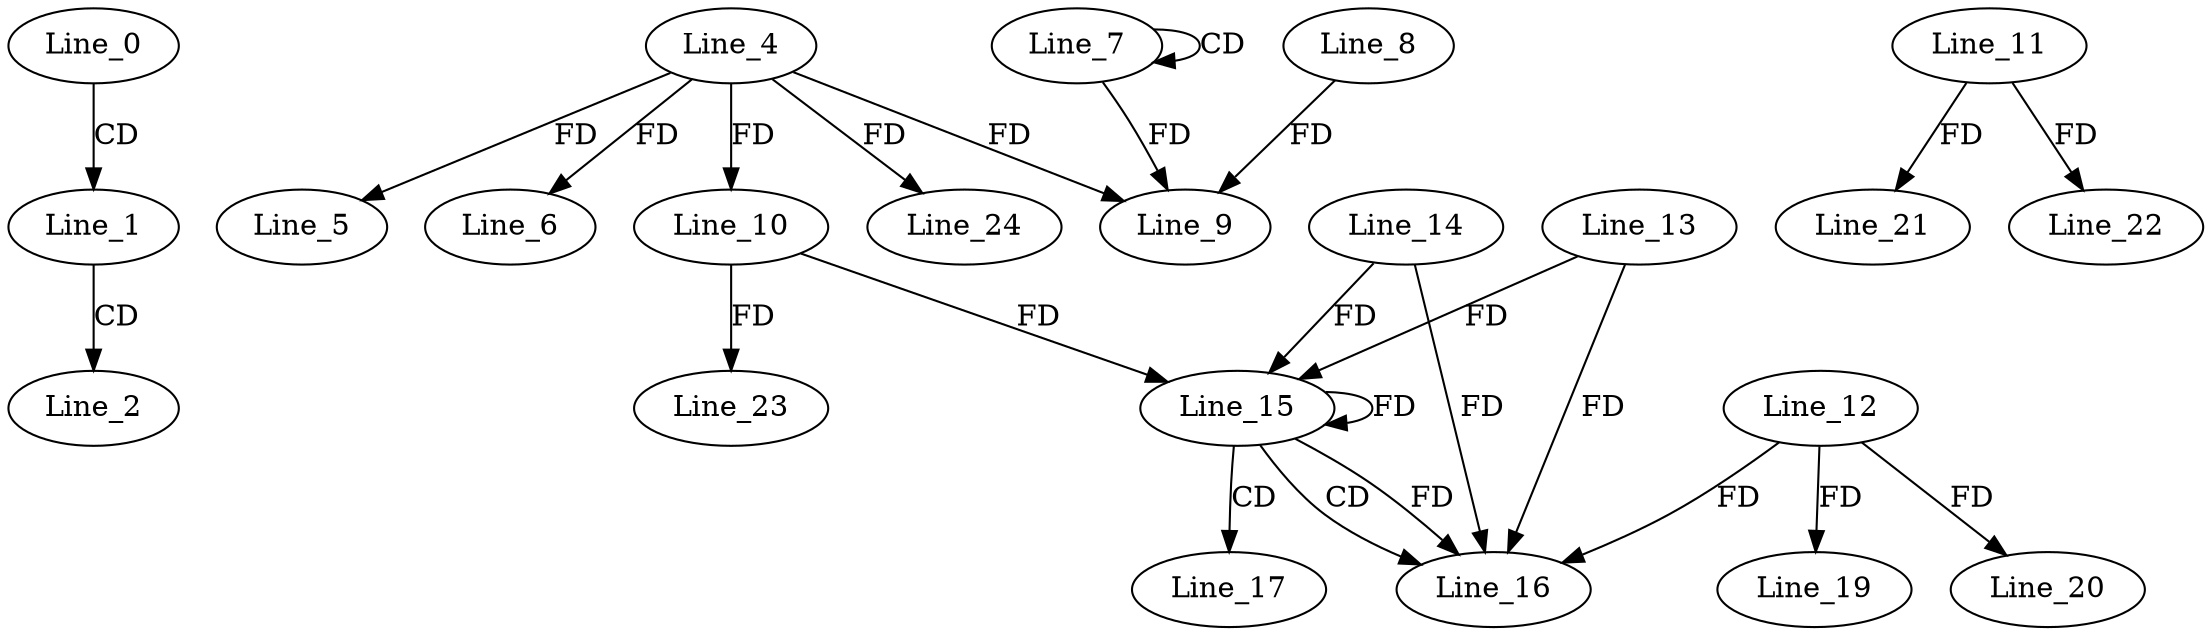 digraph G {
  Line_0;
  Line_1;
  Line_2;
  Line_4;
  Line_5;
  Line_6;
  Line_7;
  Line_7;
  Line_9;
  Line_8;
  Line_9;
  Line_10;
  Line_15;
  Line_14;
  Line_15;
  Line_10;
  Line_13;
  Line_15;
  Line_16;
  Line_12;
  Line_17;
  Line_19;
  Line_20;
  Line_11;
  Line_21;
  Line_22;
  Line_23;
  Line_24;
  Line_0 -> Line_1 [ label="CD" ];
  Line_1 -> Line_2 [ label="CD" ];
  Line_4 -> Line_5 [ label="FD" ];
  Line_4 -> Line_6 [ label="FD" ];
  Line_7 -> Line_7 [ label="CD" ];
  Line_4 -> Line_9 [ label="FD" ];
  Line_8 -> Line_9 [ label="FD" ];
  Line_7 -> Line_9 [ label="FD" ];
  Line_4 -> Line_10 [ label="FD" ];
  Line_15 -> Line_15 [ label="FD" ];
  Line_14 -> Line_15 [ label="FD" ];
  Line_10 -> Line_15 [ label="FD" ];
  Line_13 -> Line_15 [ label="FD" ];
  Line_15 -> Line_16 [ label="CD" ];
  Line_12 -> Line_16 [ label="FD" ];
  Line_13 -> Line_16 [ label="FD" ];
  Line_15 -> Line_16 [ label="FD" ];
  Line_14 -> Line_16 [ label="FD" ];
  Line_15 -> Line_17 [ label="CD" ];
  Line_12 -> Line_19 [ label="FD" ];
  Line_12 -> Line_20 [ label="FD" ];
  Line_11 -> Line_21 [ label="FD" ];
  Line_11 -> Line_22 [ label="FD" ];
  Line_10 -> Line_23 [ label="FD" ];
  Line_4 -> Line_24 [ label="FD" ];
}
